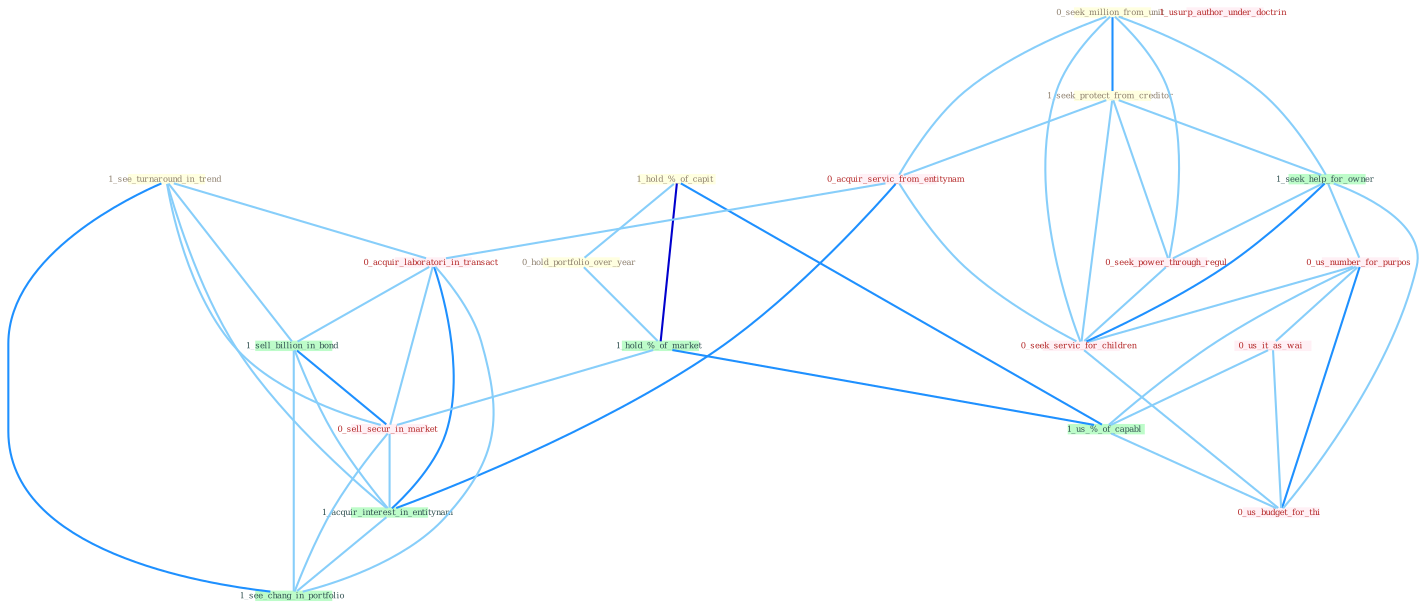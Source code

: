 Graph G{ 
    node
    [shape=polygon,style=filled,width=.5,height=.06,color="#BDFCC9",fixedsize=true,fontsize=4,
    fontcolor="#2f4f4f"];
    {node
    [color="#ffffe0", fontcolor="#8b7d6b"] "0_seek_million_from_unit " "1_hold_%_of_capit " "0_hold_portfolio_over_year " "1_see_turnaround_in_trend " "1_seek_protect_from_creditor "}
{node [color="#fff0f5", fontcolor="#b22222"] "0_acquir_servic_from_entitynam " "0_seek_power_through_regul " "0_us_number_for_purpos " "0_acquir_laboratori_in_transact " "0_us_it_as_wai " "1_usurp_author_under_doctrin " "0_sell_secur_in_market " "0_seek_servic_for_children " "0_us_budget_for_thi "}
edge [color="#B0E2FF"];

	"0_seek_million_from_unit " -- "1_seek_protect_from_creditor " [w="2", color="#1e90ff" , len=0.8];
	"0_seek_million_from_unit " -- "1_seek_help_for_owner " [w="1", color="#87cefa" ];
	"0_seek_million_from_unit " -- "0_acquir_servic_from_entitynam " [w="1", color="#87cefa" ];
	"0_seek_million_from_unit " -- "0_seek_power_through_regul " [w="1", color="#87cefa" ];
	"0_seek_million_from_unit " -- "0_seek_servic_for_children " [w="1", color="#87cefa" ];
	"1_hold_%_of_capit " -- "0_hold_portfolio_over_year " [w="1", color="#87cefa" ];
	"1_hold_%_of_capit " -- "1_hold_%_of_market " [w="3", color="#0000cd" , len=0.6];
	"1_hold_%_of_capit " -- "1_us_%_of_capabl " [w="2", color="#1e90ff" , len=0.8];
	"0_hold_portfolio_over_year " -- "1_hold_%_of_market " [w="1", color="#87cefa" ];
	"1_see_turnaround_in_trend " -- "0_acquir_laboratori_in_transact " [w="1", color="#87cefa" ];
	"1_see_turnaround_in_trend " -- "1_sell_billion_in_bond " [w="1", color="#87cefa" ];
	"1_see_turnaround_in_trend " -- "0_sell_secur_in_market " [w="1", color="#87cefa" ];
	"1_see_turnaround_in_trend " -- "1_acquir_interest_in_entitynam " [w="1", color="#87cefa" ];
	"1_see_turnaround_in_trend " -- "1_see_chang_in_portfolio " [w="2", color="#1e90ff" , len=0.8];
	"1_seek_protect_from_creditor " -- "1_seek_help_for_owner " [w="1", color="#87cefa" ];
	"1_seek_protect_from_creditor " -- "0_acquir_servic_from_entitynam " [w="1", color="#87cefa" ];
	"1_seek_protect_from_creditor " -- "0_seek_power_through_regul " [w="1", color="#87cefa" ];
	"1_seek_protect_from_creditor " -- "0_seek_servic_for_children " [w="1", color="#87cefa" ];
	"1_seek_help_for_owner " -- "0_seek_power_through_regul " [w="1", color="#87cefa" ];
	"1_seek_help_for_owner " -- "0_us_number_for_purpos " [w="1", color="#87cefa" ];
	"1_seek_help_for_owner " -- "0_seek_servic_for_children " [w="2", color="#1e90ff" , len=0.8];
	"1_seek_help_for_owner " -- "0_us_budget_for_thi " [w="1", color="#87cefa" ];
	"0_acquir_servic_from_entitynam " -- "0_acquir_laboratori_in_transact " [w="1", color="#87cefa" ];
	"0_acquir_servic_from_entitynam " -- "1_acquir_interest_in_entitynam " [w="2", color="#1e90ff" , len=0.8];
	"0_acquir_servic_from_entitynam " -- "0_seek_servic_for_children " [w="1", color="#87cefa" ];
	"1_hold_%_of_market " -- "1_us_%_of_capabl " [w="2", color="#1e90ff" , len=0.8];
	"1_hold_%_of_market " -- "0_sell_secur_in_market " [w="1", color="#87cefa" ];
	"0_seek_power_through_regul " -- "0_seek_servic_for_children " [w="1", color="#87cefa" ];
	"0_us_number_for_purpos " -- "0_us_it_as_wai " [w="1", color="#87cefa" ];
	"0_us_number_for_purpos " -- "1_us_%_of_capabl " [w="1", color="#87cefa" ];
	"0_us_number_for_purpos " -- "0_seek_servic_for_children " [w="1", color="#87cefa" ];
	"0_us_number_for_purpos " -- "0_us_budget_for_thi " [w="2", color="#1e90ff" , len=0.8];
	"0_acquir_laboratori_in_transact " -- "1_sell_billion_in_bond " [w="1", color="#87cefa" ];
	"0_acquir_laboratori_in_transact " -- "0_sell_secur_in_market " [w="1", color="#87cefa" ];
	"0_acquir_laboratori_in_transact " -- "1_acquir_interest_in_entitynam " [w="2", color="#1e90ff" , len=0.8];
	"0_acquir_laboratori_in_transact " -- "1_see_chang_in_portfolio " [w="1", color="#87cefa" ];
	"1_sell_billion_in_bond " -- "0_sell_secur_in_market " [w="2", color="#1e90ff" , len=0.8];
	"1_sell_billion_in_bond " -- "1_acquir_interest_in_entitynam " [w="1", color="#87cefa" ];
	"1_sell_billion_in_bond " -- "1_see_chang_in_portfolio " [w="1", color="#87cefa" ];
	"0_us_it_as_wai " -- "1_us_%_of_capabl " [w="1", color="#87cefa" ];
	"0_us_it_as_wai " -- "0_us_budget_for_thi " [w="1", color="#87cefa" ];
	"1_us_%_of_capabl " -- "0_us_budget_for_thi " [w="1", color="#87cefa" ];
	"0_sell_secur_in_market " -- "1_acquir_interest_in_entitynam " [w="1", color="#87cefa" ];
	"0_sell_secur_in_market " -- "1_see_chang_in_portfolio " [w="1", color="#87cefa" ];
	"1_acquir_interest_in_entitynam " -- "1_see_chang_in_portfolio " [w="1", color="#87cefa" ];
	"0_seek_servic_for_children " -- "0_us_budget_for_thi " [w="1", color="#87cefa" ];
}